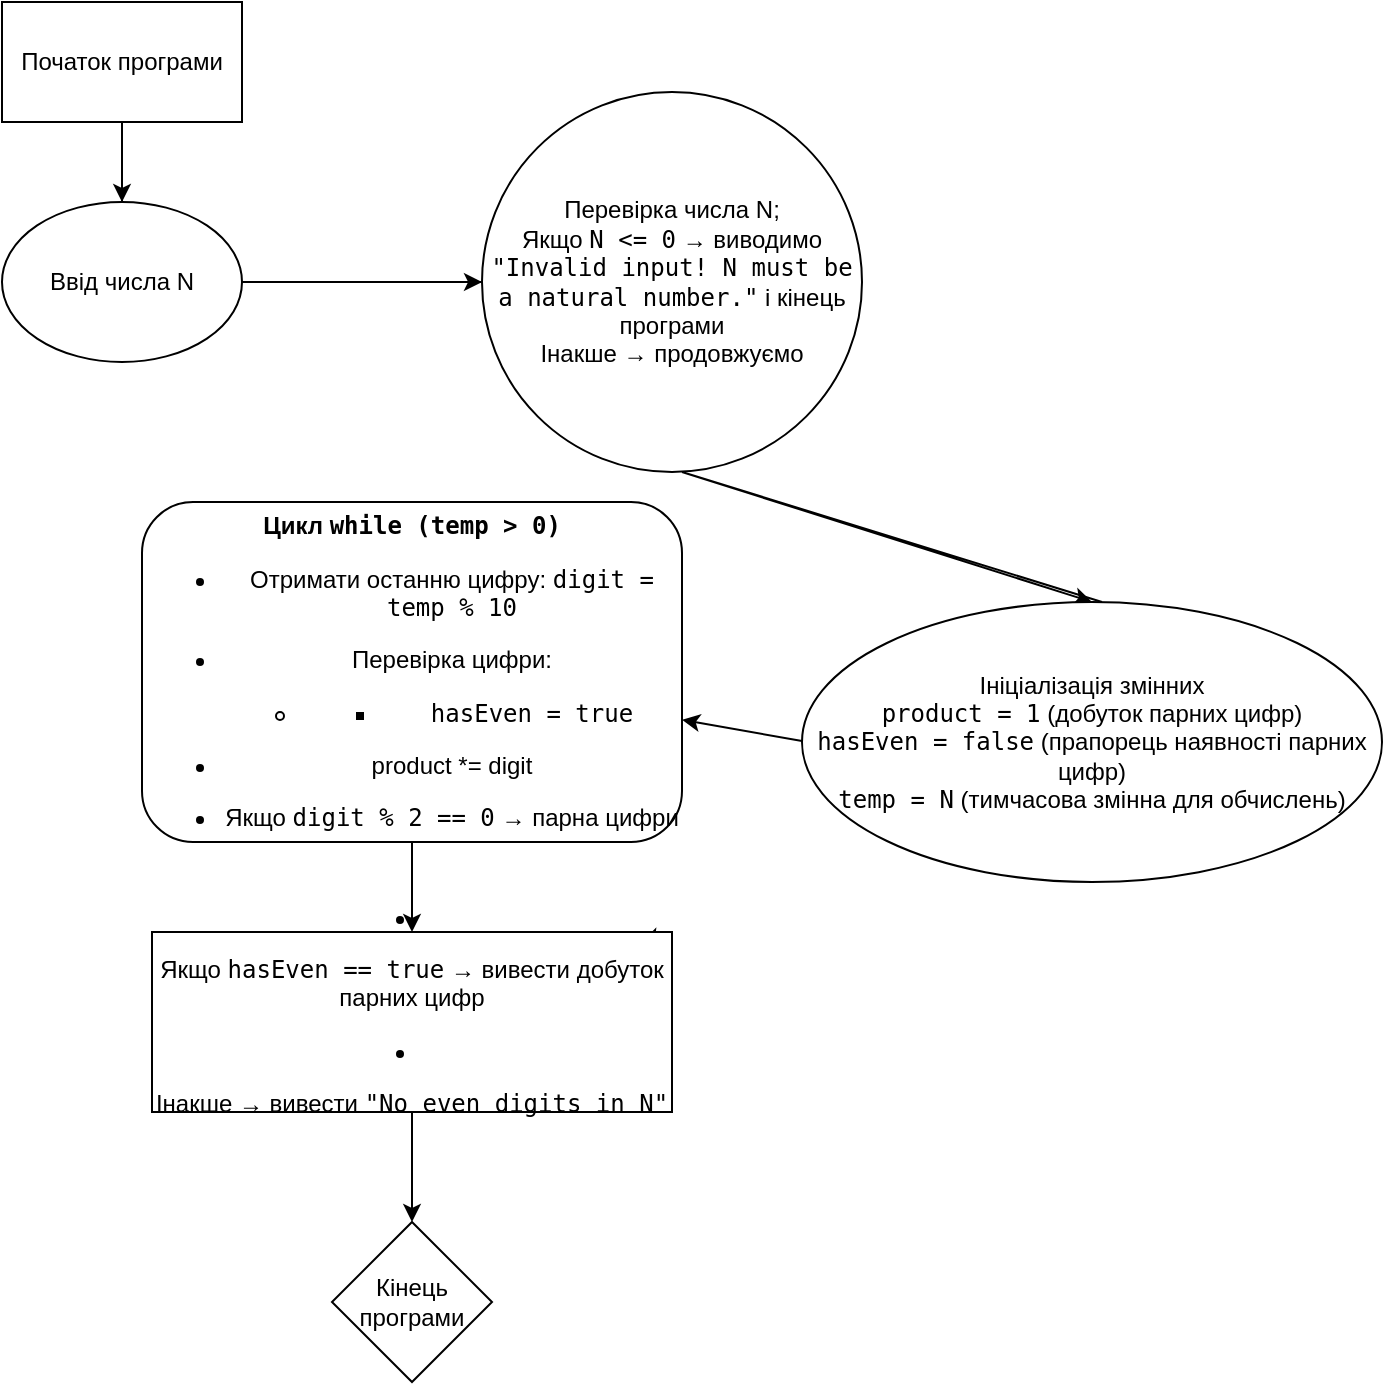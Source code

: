 <mxfile version="28.2.7">
  <diagram name="Сторінка-1" id="h9puoTT_7Er-psXj1D2c">
    <mxGraphModel dx="872" dy="473" grid="1" gridSize="10" guides="1" tooltips="1" connect="1" arrows="1" fold="1" page="1" pageScale="1" pageWidth="827" pageHeight="1169" math="0" shadow="0">
      <root>
        <mxCell id="0" />
        <mxCell id="1" parent="0" />
        <mxCell id="6IWKHyECUj7OAIpIT7Sz-1" value="Початок програми" style="rounded=0;whiteSpace=wrap;html=1;" parent="1" vertex="1">
          <mxGeometry x="120" y="30" width="120" height="60" as="geometry" />
        </mxCell>
        <mxCell id="6IWKHyECUj7OAIpIT7Sz-4" value="Ввід числа N" style="ellipse;whiteSpace=wrap;html=1;" parent="1" vertex="1">
          <mxGeometry x="120" y="130" width="120" height="80" as="geometry" />
        </mxCell>
        <mxCell id="6IWKHyECUj7OAIpIT7Sz-5" value="" style="endArrow=classic;html=1;rounded=0;entryX=0.5;entryY=0;entryDx=0;entryDy=0;" parent="1" target="6IWKHyECUj7OAIpIT7Sz-4" edge="1">
          <mxGeometry width="50" height="50" relative="1" as="geometry">
            <mxPoint x="180" y="130" as="sourcePoint" />
            <mxPoint x="190" y="110" as="targetPoint" />
            <Array as="points">
              <mxPoint x="180" y="90" />
            </Array>
          </mxGeometry>
        </mxCell>
        <mxCell id="6IWKHyECUj7OAIpIT7Sz-6" value="Перевірка числа N;&lt;div&gt;&lt;span style=&quot;background-color: transparent; color: light-dark(rgb(0, 0, 0), rgb(255, 255, 255));&quot;&gt;Якщо &lt;/span&gt;&lt;code style=&quot;background-color: transparent; color: light-dark(rgb(0, 0, 0), rgb(255, 255, 255));&quot; data-end=&quot;369&quot; data-start=&quot;361&quot;&gt;N &amp;lt;= 0&lt;/code&gt;&lt;span style=&quot;background-color: transparent; color: light-dark(rgb(0, 0, 0), rgb(255, 255, 255));&quot;&gt; → виводимо &lt;/span&gt;&lt;code style=&quot;background-color: transparent; color: light-dark(rgb(0, 0, 0), rgb(255, 255, 255));&quot; data-end=&quot;427&quot; data-start=&quot;381&quot;&gt;&quot;Invalid input! N must be a natural number.&quot;&lt;/code&gt;&lt;span style=&quot;background-color: transparent; color: light-dark(rgb(0, 0, 0), rgb(255, 255, 255));&quot;&gt; і кінець програми&lt;/span&gt;&lt;div&gt;&lt;span style=&quot;background-color: transparent; color: light-dark(rgb(0, 0, 0), rgb(255, 255, 255));&quot;&gt;Інакше → продовжуємо&lt;/span&gt;&lt;/div&gt;&lt;/div&gt;" style="ellipse;whiteSpace=wrap;html=1;aspect=fixed;" parent="1" vertex="1">
          <mxGeometry x="360" y="75" width="190" height="190" as="geometry" />
        </mxCell>
        <mxCell id="6IWKHyECUj7OAIpIT7Sz-7" value="" style="endArrow=classic;html=1;rounded=0;entryX=0;entryY=0.5;entryDx=0;entryDy=0;exitX=0;exitY=0.5;exitDx=0;exitDy=0;" parent="1" source="6IWKHyECUj7OAIpIT7Sz-6" target="6IWKHyECUj7OAIpIT7Sz-6" edge="1">
          <mxGeometry width="50" height="50" relative="1" as="geometry">
            <mxPoint x="290" y="200" as="sourcePoint" />
            <mxPoint x="290" y="200" as="targetPoint" />
            <Array as="points">
              <mxPoint x="240" y="170" />
            </Array>
          </mxGeometry>
        </mxCell>
        <mxCell id="6IWKHyECUj7OAIpIT7Sz-8" value="" style="endArrow=classic;html=1;rounded=0;entryX=0.5;entryY=0;entryDx=0;entryDy=0;" parent="1" target="6IWKHyECUj7OAIpIT7Sz-9" edge="1">
          <mxGeometry width="50" height="50" relative="1" as="geometry">
            <mxPoint x="670" y="330" as="sourcePoint" />
            <mxPoint x="460" y="355" as="targetPoint" />
            <Array as="points">
              <mxPoint x="460" y="265" />
            </Array>
          </mxGeometry>
        </mxCell>
        <mxCell id="6IWKHyECUj7OAIpIT7Sz-9" value="Ініціалізація змінних&lt;div&gt;&lt;code style=&quot;background-color: transparent; color: light-dark(rgb(0, 0, 0), rgb(255, 255, 255));&quot; data-end=&quot;526&quot; data-start=&quot;513&quot;&gt;product = 1&lt;/code&gt;&lt;span style=&quot;background-color: transparent; color: light-dark(rgb(0, 0, 0), rgb(255, 255, 255));&quot;&gt; (добуток парних цифр)&lt;/span&gt;&lt;/div&gt;&lt;div&gt;&lt;code style=&quot;background-color: transparent; color: light-dark(rgb(0, 0, 0), rgb(255, 255, 255));&quot; data-end=&quot;573&quot; data-start=&quot;556&quot;&gt;hasEven = false&lt;/code&gt;&lt;span style=&quot;background-color: transparent; color: light-dark(rgb(0, 0, 0), rgb(255, 255, 255));&quot;&gt; (прапорець наявності парних цифр)&lt;/span&gt;&lt;/div&gt;&lt;div&gt;&lt;code style=&quot;background-color: transparent; color: light-dark(rgb(0, 0, 0), rgb(255, 255, 255));&quot; data-end=&quot;625&quot; data-start=&quot;615&quot;&gt;temp = N&lt;/code&gt;&lt;span style=&quot;background-color: transparent; color: light-dark(rgb(0, 0, 0), rgb(255, 255, 255));&quot;&gt; (тимчасова змінна для обчислень)&lt;/span&gt;&lt;/div&gt;" style="ellipse;whiteSpace=wrap;html=1;" parent="1" vertex="1">
          <mxGeometry x="520" y="330" width="290" height="140" as="geometry" />
        </mxCell>
        <mxCell id="f9yBqOQ09y_pOz4Tjfpc-1" value="" style="endArrow=classic;html=1;rounded=0;" edge="1" parent="1" target="f9yBqOQ09y_pOz4Tjfpc-3">
          <mxGeometry width="50" height="50" relative="1" as="geometry">
            <mxPoint x="520" y="399.5" as="sourcePoint" />
            <mxPoint x="430" y="340" as="targetPoint" />
            <Array as="points" />
          </mxGeometry>
        </mxCell>
        <mxCell id="f9yBqOQ09y_pOz4Tjfpc-3" value="&lt;p data-end=&quot;693&quot; data-start=&quot;664&quot;&gt;&lt;strong data-end=&quot;691&quot; data-start=&quot;664&quot;&gt;Цикл &lt;code data-end=&quot;689&quot; data-start=&quot;671&quot;&gt;while (temp &amp;gt; 0)&lt;/code&gt;&lt;/strong&gt;&lt;/p&gt;&lt;ul data-end=&quot;964&quot; data-start=&quot;697&quot;&gt;&lt;li data-end=&quot;744&quot; data-start=&quot;697&quot;&gt;&lt;p data-end=&quot;744&quot; data-start=&quot;699&quot;&gt;Отримати останню цифру: &lt;code data-end=&quot;742&quot; data-start=&quot;723&quot;&gt;digit = temp % 10&lt;/code&gt;&lt;/p&gt;&lt;/li&gt;&lt;li data-end=&quot;871&quot; data-start=&quot;748&quot;&gt;&lt;p data-end=&quot;768&quot; data-start=&quot;750&quot;&gt;Перевірка цифри:&lt;/p&gt;&lt;ul data-end=&quot;871&quot; data-start=&quot;774&quot;&gt;&lt;li data-end=&quot;871&quot; data-start=&quot;774&quot;&gt;&lt;ul data-end=&quot;871&quot; data-start=&quot;821&quot;&gt;&lt;li data-end=&quot;871&quot; data-start=&quot;851&quot;&gt;&lt;p data-end=&quot;871&quot; data-start=&quot;853&quot;&gt;&lt;code data-end=&quot;869&quot; data-start=&quot;853&quot;&gt;hasEven = true&lt;/code&gt;&lt;/p&gt;&lt;/li&gt;&lt;/ul&gt;&lt;/li&gt;&lt;/ul&gt;&lt;/li&gt;&lt;li data-end=&quot;871&quot; data-start=&quot;748&quot;&gt;&lt;p data-end=&quot;768&quot; data-start=&quot;750&quot;&gt;&lt;span style=&quot;background-color: transparent; color: light-dark(rgb(0, 0, 0), rgb(255, 255, 255));&quot;&gt;product *= digit&lt;/span&gt;&lt;/p&gt;&lt;/li&gt;&lt;li data-end=&quot;871&quot; data-start=&quot;748&quot;&gt;&lt;p data-end=&quot;768&quot; data-start=&quot;750&quot;&gt;&lt;span style=&quot;background-color: transparent; color: light-dark(rgb(0, 0, 0), rgb(255, 255, 255));&quot;&gt;Якщо &lt;/span&gt;&lt;code style=&quot;background-color: transparent; color: light-dark(rgb(0, 0, 0), rgb(255, 255, 255));&quot; data-end=&quot;797&quot; data-start=&quot;781&quot;&gt;digit % 2 == 0&lt;/code&gt;&lt;span style=&quot;background-color: transparent; color: light-dark(rgb(0, 0, 0), rgb(255, 255, 255));&quot;&gt; → парна цифри&lt;/span&gt;&lt;/p&gt;&lt;/li&gt;&lt;/ul&gt;" style="rounded=1;whiteSpace=wrap;html=1;" vertex="1" parent="1">
          <mxGeometry x="190" y="280" width="270" height="170" as="geometry" />
        </mxCell>
        <mxCell id="f9yBqOQ09y_pOz4Tjfpc-4" value="" style="endArrow=classic;html=1;rounded=0;exitX=0.5;exitY=1;exitDx=0;exitDy=0;" edge="1" parent="1" source="f9yBqOQ09y_pOz4Tjfpc-3" target="f9yBqOQ09y_pOz4Tjfpc-5">
          <mxGeometry width="50" height="50" relative="1" as="geometry">
            <mxPoint x="250" y="480" as="sourcePoint" />
            <mxPoint x="325" y="520" as="targetPoint" />
            <Array as="points" />
          </mxGeometry>
        </mxCell>
        <mxCell id="f9yBqOQ09y_pOz4Tjfpc-6" value="" style="endArrow=classic;html=1;rounded=0;" edge="1" parent="1" source="f9yBqOQ09y_pOz4Tjfpc-5">
          <mxGeometry width="50" height="50" relative="1" as="geometry">
            <mxPoint x="390" y="550" as="sourcePoint" />
            <mxPoint x="440" y="500" as="targetPoint" />
            <Array as="points" />
          </mxGeometry>
        </mxCell>
        <mxCell id="f9yBqOQ09y_pOz4Tjfpc-7" value="" style="endArrow=classic;html=1;rounded=0;exitX=0.5;exitY=1;exitDx=0;exitDy=0;" edge="1" parent="1" source="f9yBqOQ09y_pOz4Tjfpc-5">
          <mxGeometry width="50" height="50" relative="1" as="geometry">
            <mxPoint x="390" y="550" as="sourcePoint" />
            <mxPoint x="325" y="640" as="targetPoint" />
            <Array as="points">
              <mxPoint x="325" y="620" />
            </Array>
          </mxGeometry>
        </mxCell>
        <mxCell id="f9yBqOQ09y_pOz4Tjfpc-5" value="&lt;li data-end=&quot;1045&quot; data-start=&quot;989&quot;&gt;&lt;p data-end=&quot;1045&quot; data-start=&quot;991&quot;&gt;Якщо &lt;code data-end=&quot;1013&quot; data-start=&quot;996&quot;&gt;hasEven == true&lt;/code&gt; → вивести добуток парних цифр&lt;/p&gt;&lt;/li&gt;&lt;li data-end=&quot;1093&quot; data-start=&quot;1049&quot;&gt;&lt;p data-end=&quot;1093&quot; data-start=&quot;1051&quot;&gt;Інакше → вивести &lt;code data-end=&quot;1091&quot; data-start=&quot;1068&quot;&gt;&quot;No even digits in N&quot;&lt;/code&gt;&lt;/p&gt;&lt;/li&gt;" style="rounded=0;whiteSpace=wrap;html=1;" vertex="1" parent="1">
          <mxGeometry x="195" y="495" width="260" height="90" as="geometry" />
        </mxCell>
        <mxCell id="f9yBqOQ09y_pOz4Tjfpc-8" value="Кінець програми" style="rhombus;whiteSpace=wrap;html=1;" vertex="1" parent="1">
          <mxGeometry x="285" y="640" width="80" height="80" as="geometry" />
        </mxCell>
      </root>
    </mxGraphModel>
  </diagram>
</mxfile>
